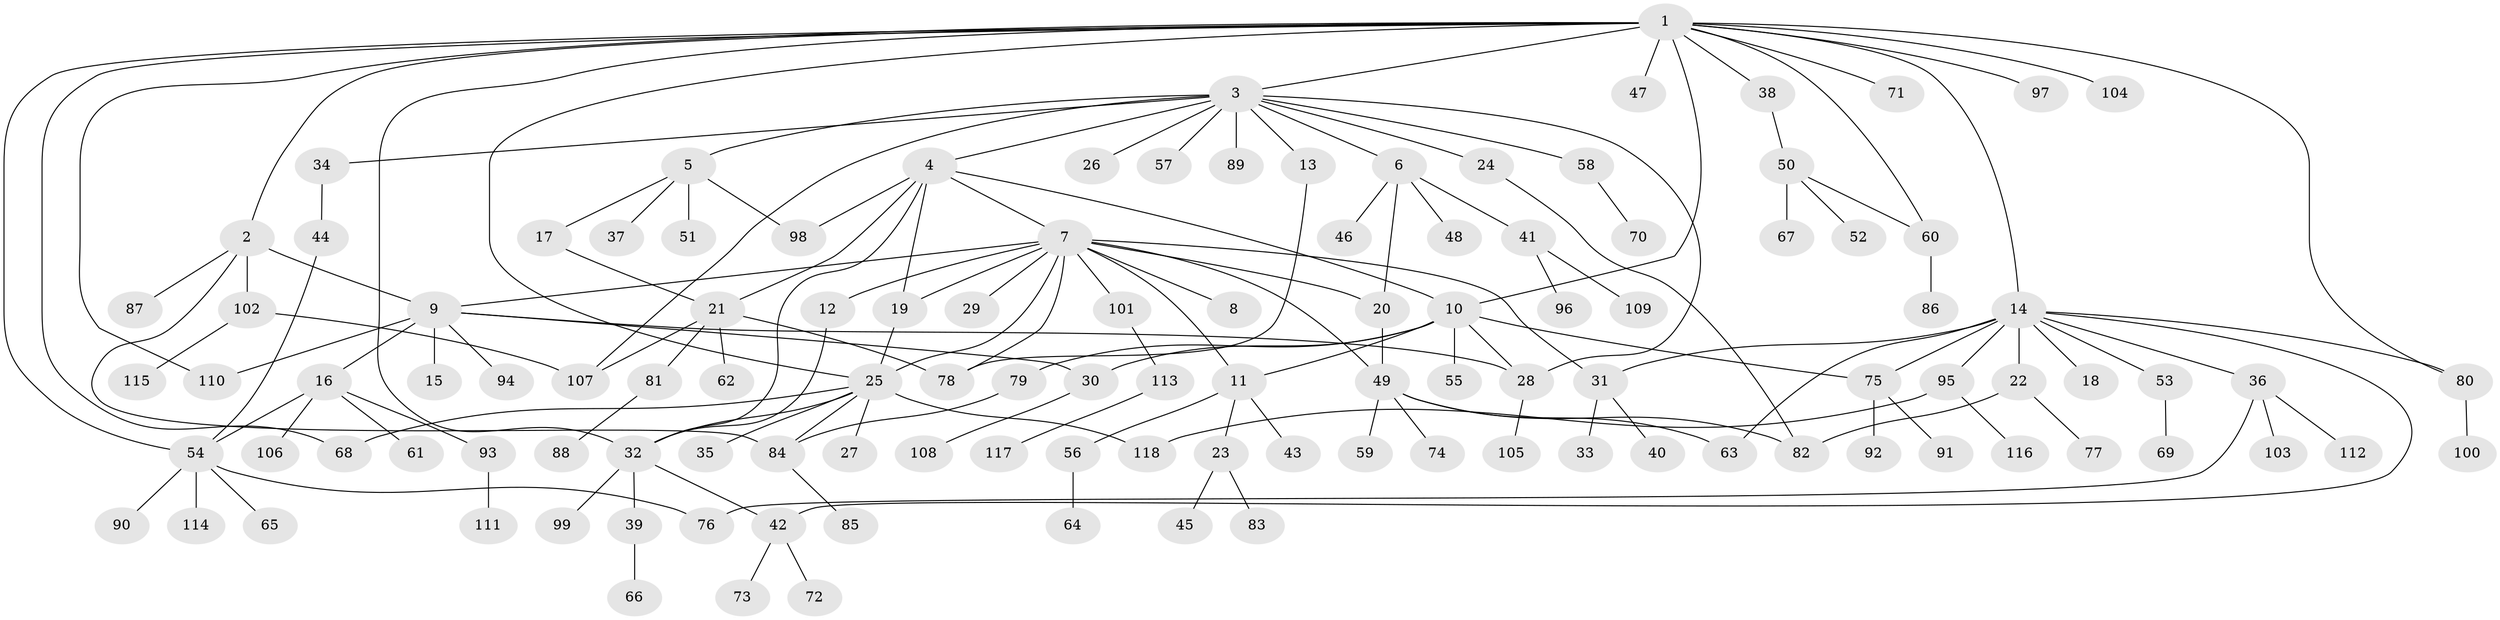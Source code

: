 // coarse degree distribution, {21: 0.011494252873563218, 6: 0.022988505747126436, 13: 0.022988505747126436, 7: 0.034482758620689655, 5: 0.05747126436781609, 4: 0.04597701149425287, 1: 0.5172413793103449, 8: 0.011494252873563218, 2: 0.1724137931034483, 10: 0.011494252873563218, 3: 0.09195402298850575}
// Generated by graph-tools (version 1.1) at 2025/23/03/03/25 07:23:51]
// undirected, 118 vertices, 153 edges
graph export_dot {
graph [start="1"]
  node [color=gray90,style=filled];
  1;
  2;
  3;
  4;
  5;
  6;
  7;
  8;
  9;
  10;
  11;
  12;
  13;
  14;
  15;
  16;
  17;
  18;
  19;
  20;
  21;
  22;
  23;
  24;
  25;
  26;
  27;
  28;
  29;
  30;
  31;
  32;
  33;
  34;
  35;
  36;
  37;
  38;
  39;
  40;
  41;
  42;
  43;
  44;
  45;
  46;
  47;
  48;
  49;
  50;
  51;
  52;
  53;
  54;
  55;
  56;
  57;
  58;
  59;
  60;
  61;
  62;
  63;
  64;
  65;
  66;
  67;
  68;
  69;
  70;
  71;
  72;
  73;
  74;
  75;
  76;
  77;
  78;
  79;
  80;
  81;
  82;
  83;
  84;
  85;
  86;
  87;
  88;
  89;
  90;
  91;
  92;
  93;
  94;
  95;
  96;
  97;
  98;
  99;
  100;
  101;
  102;
  103;
  104;
  105;
  106;
  107;
  108;
  109;
  110;
  111;
  112;
  113;
  114;
  115;
  116;
  117;
  118;
  1 -- 2;
  1 -- 3;
  1 -- 10;
  1 -- 14;
  1 -- 25;
  1 -- 32;
  1 -- 38;
  1 -- 47;
  1 -- 54;
  1 -- 60;
  1 -- 68;
  1 -- 71;
  1 -- 80;
  1 -- 97;
  1 -- 104;
  1 -- 110;
  2 -- 9;
  2 -- 84;
  2 -- 87;
  2 -- 102;
  3 -- 4;
  3 -- 5;
  3 -- 6;
  3 -- 13;
  3 -- 24;
  3 -- 26;
  3 -- 28;
  3 -- 34;
  3 -- 57;
  3 -- 58;
  3 -- 89;
  3 -- 107;
  4 -- 7;
  4 -- 10;
  4 -- 19;
  4 -- 21;
  4 -- 32;
  4 -- 98;
  5 -- 17;
  5 -- 37;
  5 -- 51;
  5 -- 98;
  6 -- 20;
  6 -- 41;
  6 -- 46;
  6 -- 48;
  7 -- 8;
  7 -- 9;
  7 -- 11;
  7 -- 12;
  7 -- 19;
  7 -- 20;
  7 -- 25;
  7 -- 29;
  7 -- 31;
  7 -- 49;
  7 -- 78;
  7 -- 101;
  9 -- 15;
  9 -- 16;
  9 -- 28;
  9 -- 30;
  9 -- 94;
  9 -- 110;
  10 -- 11;
  10 -- 28;
  10 -- 30;
  10 -- 55;
  10 -- 75;
  10 -- 79;
  11 -- 23;
  11 -- 43;
  11 -- 56;
  12 -- 32;
  13 -- 78;
  14 -- 18;
  14 -- 22;
  14 -- 31;
  14 -- 36;
  14 -- 42;
  14 -- 53;
  14 -- 63;
  14 -- 75;
  14 -- 80;
  14 -- 95;
  16 -- 54;
  16 -- 61;
  16 -- 93;
  16 -- 106;
  17 -- 21;
  19 -- 25;
  20 -- 49;
  21 -- 62;
  21 -- 78;
  21 -- 81;
  21 -- 107;
  22 -- 77;
  22 -- 82;
  23 -- 45;
  23 -- 83;
  24 -- 82;
  25 -- 27;
  25 -- 32;
  25 -- 35;
  25 -- 68;
  25 -- 84;
  25 -- 118;
  28 -- 105;
  30 -- 108;
  31 -- 33;
  31 -- 40;
  32 -- 39;
  32 -- 42;
  32 -- 99;
  34 -- 44;
  36 -- 76;
  36 -- 103;
  36 -- 112;
  38 -- 50;
  39 -- 66;
  41 -- 96;
  41 -- 109;
  42 -- 72;
  42 -- 73;
  44 -- 54;
  49 -- 59;
  49 -- 63;
  49 -- 74;
  49 -- 82;
  50 -- 52;
  50 -- 60;
  50 -- 67;
  53 -- 69;
  54 -- 65;
  54 -- 76;
  54 -- 90;
  54 -- 114;
  56 -- 64;
  58 -- 70;
  60 -- 86;
  75 -- 91;
  75 -- 92;
  79 -- 84;
  80 -- 100;
  81 -- 88;
  84 -- 85;
  93 -- 111;
  95 -- 116;
  95 -- 118;
  101 -- 113;
  102 -- 107;
  102 -- 115;
  113 -- 117;
}
